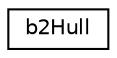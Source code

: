 digraph "Graphical Class Hierarchy"
{
 // LATEX_PDF_SIZE
  edge [fontname="Helvetica",fontsize="10",labelfontname="Helvetica",labelfontsize="10"];
  node [fontname="Helvetica",fontsize="10",shape=record];
  rankdir="LR";
  Node0 [label="b2Hull",height=0.2,width=0.4,color="black", fillcolor="white", style="filled",URL="$structb2Hull.html",tooltip="Convex hull used for polygon collision."];
}
